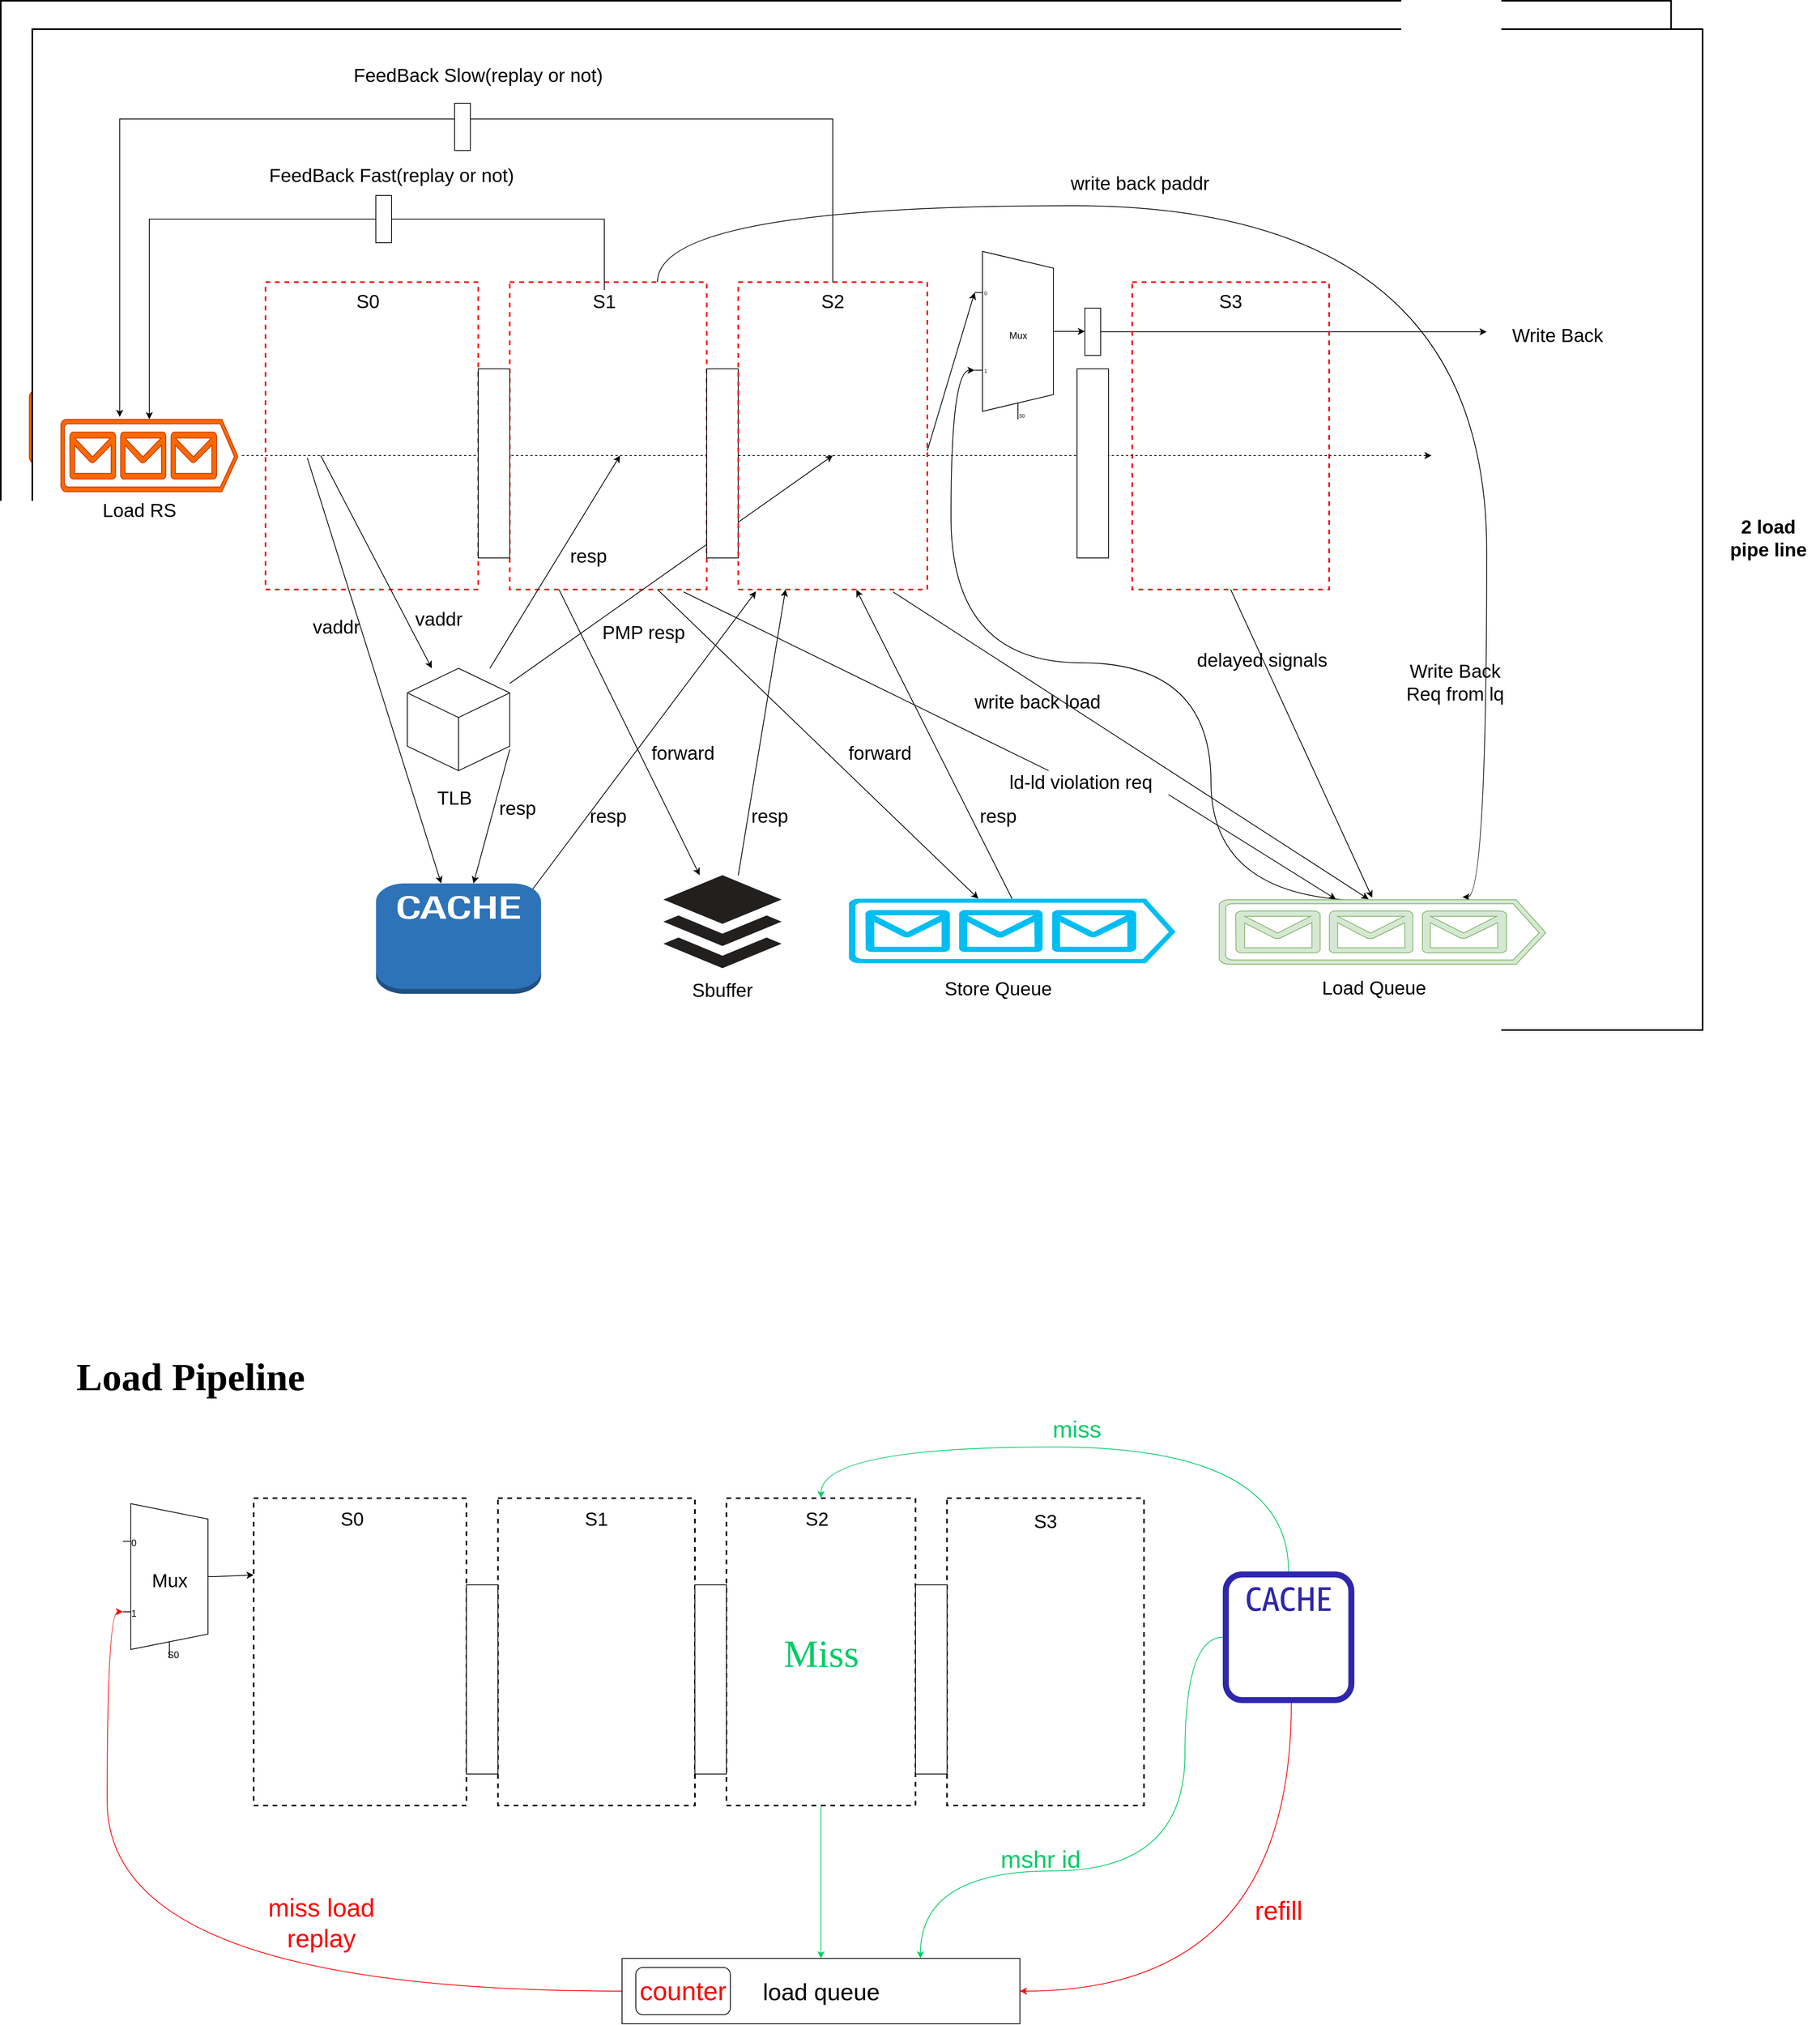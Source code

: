 <mxfile version="20.6.0" type="github">
  <diagram id="AobjY3eb068Dwps1Uj1f" name="第 1 页">
    <mxGraphModel dx="2370" dy="1333" grid="0" gridSize="10" guides="1" tooltips="1" connect="1" arrows="1" fold="1" page="1" pageScale="1" pageWidth="2339" pageHeight="3300" math="0" shadow="0">
      <root>
        <mxCell id="0" />
        <mxCell id="1" parent="0" />
        <mxCell id="BWPuHB-r5Ix1DyG-1JrD-80" value="" style="rounded=0;whiteSpace=wrap;html=1;strokeWidth=2;" parent="1" vertex="1">
          <mxGeometry x="17" y="97" width="2120" height="1270" as="geometry" />
        </mxCell>
        <mxCell id="BWPuHB-r5Ix1DyG-1JrD-78" style="edgeStyle=orthogonalEdgeStyle;curved=1;rounded=0;orthogonalLoop=1;jettySize=auto;html=1;exitX=1;exitY=0.5;exitDx=0;exitDy=0;" parent="1" source="BWPuHB-r5Ix1DyG-1JrD-75" edge="1">
          <mxGeometry relative="1" as="geometry">
            <mxPoint x="1863" y="481" as="targetPoint" />
          </mxGeometry>
        </mxCell>
        <mxCell id="BWPuHB-r5Ix1DyG-1JrD-72" value="" style="endArrow=classic;html=1;rounded=0;fontSize=24;entryX=0;entryY=0.694;entryDx=0;entryDy=3;entryPerimeter=0;exitX=0.467;exitY=0.018;exitDx=0;exitDy=0;exitPerimeter=0;edgeStyle=orthogonalEdgeStyle;curved=1;" parent="1" source="BWPuHB-r5Ix1DyG-1JrD-22" target="BWPuHB-r5Ix1DyG-1JrD-70" edge="1">
          <mxGeometry width="50" height="50" relative="1" as="geometry">
            <mxPoint x="1548" y="818" as="sourcePoint" />
            <mxPoint x="1727.635" y="1209.04" as="targetPoint" />
            <Array as="points">
              <mxPoint x="1513" y="1203" />
              <mxPoint x="1513" y="901" />
              <mxPoint x="1183" y="901" />
              <mxPoint x="1183" y="530" />
            </Array>
          </mxGeometry>
        </mxCell>
        <mxCell id="BWPuHB-r5Ix1DyG-1JrD-68" style="edgeStyle=orthogonalEdgeStyle;rounded=0;orthogonalLoop=1;jettySize=auto;html=1;exitX=0.75;exitY=0;exitDx=0;exitDy=0;entryX=0.745;entryY=-0.039;entryDx=0;entryDy=0;entryPerimeter=0;curved=1;" parent="1" source="BWPuHB-r5Ix1DyG-1JrD-32" target="BWPuHB-r5Ix1DyG-1JrD-22" edge="1">
          <mxGeometry relative="1" as="geometry">
            <Array as="points">
              <mxPoint x="811" y="321" />
              <mxPoint x="1863" y="321" />
              <mxPoint x="1863" y="1198" />
            </Array>
          </mxGeometry>
        </mxCell>
        <mxCell id="BWPuHB-r5Ix1DyG-1JrD-32" value="" style="rounded=0;whiteSpace=wrap;html=1;fontSize=24;fillColor=none;dashed=1;strokeColor=#FF0000;strokeWidth=2;" parent="1" vertex="1">
          <mxGeometry x="623" y="418" width="250" height="390" as="geometry" />
        </mxCell>
        <mxCell id="BWPuHB-r5Ix1DyG-1JrD-2" value="" style="rounded=0;whiteSpace=wrap;html=1;fontSize=24;fillColor=none;dashed=1;strokeColor=#FF0000;strokeWidth=2;" parent="1" vertex="1">
          <mxGeometry x="1413" y="418" width="250" height="390" as="geometry" />
        </mxCell>
        <mxCell id="BWPuHB-r5Ix1DyG-1JrD-3" value="" style="rounded=0;whiteSpace=wrap;html=1;fontSize=24;fillColor=none;dashed=1;strokeColor=#FF0000;strokeWidth=2;" parent="1" vertex="1">
          <mxGeometry x="313" y="418" width="270" height="390" as="geometry" />
        </mxCell>
        <mxCell id="BWPuHB-r5Ix1DyG-1JrD-5" value="" style="endArrow=classic;html=1;rounded=0;fontSize=24;" parent="1" source="BWPuHB-r5Ix1DyG-1JrD-14" edge="1">
          <mxGeometry width="50" height="50" relative="1" as="geometry">
            <mxPoint x="653" y="918" as="sourcePoint" />
            <mxPoint x="1033" y="638" as="targetPoint" />
          </mxGeometry>
        </mxCell>
        <mxCell id="BWPuHB-r5Ix1DyG-1JrD-6" value="" style="endArrow=classic;html=1;rounded=0;fontSize=24;exitX=1;exitY=0.5;exitDx=0;exitDy=0;dashed=1;" parent="1" edge="1">
          <mxGeometry width="50" height="50" relative="1" as="geometry">
            <mxPoint x="283" y="638" as="sourcePoint" />
            <mxPoint x="1793" y="638" as="targetPoint" />
          </mxGeometry>
        </mxCell>
        <mxCell id="BWPuHB-r5Ix1DyG-1JrD-7" value="" style="rounded=0;whiteSpace=wrap;html=1;fontSize=24;" parent="1" vertex="1">
          <mxGeometry x="583" y="528" width="40" height="240" as="geometry" />
        </mxCell>
        <mxCell id="BWPuHB-r5Ix1DyG-1JrD-8" value="" style="rounded=0;whiteSpace=wrap;html=1;fontSize=24;" parent="1" vertex="1">
          <mxGeometry x="873" y="528" width="40" height="240" as="geometry" />
        </mxCell>
        <mxCell id="BWPuHB-r5Ix1DyG-1JrD-9" value="" style="rounded=0;whiteSpace=wrap;html=1;fontSize=24;" parent="1" vertex="1">
          <mxGeometry x="1343" y="528" width="40" height="240" as="geometry" />
        </mxCell>
        <mxCell id="BWPuHB-r5Ix1DyG-1JrD-10" value="S0" style="text;html=1;strokeColor=none;fillColor=none;align=center;verticalAlign=middle;whiteSpace=wrap;rounded=0;fontSize=24;" parent="1" vertex="1">
          <mxGeometry x="413" y="428" width="60" height="30" as="geometry" />
        </mxCell>
        <mxCell id="BWPuHB-r5Ix1DyG-1JrD-11" value="S1" style="text;html=1;strokeColor=none;fillColor=none;align=center;verticalAlign=middle;whiteSpace=wrap;rounded=0;fontSize=24;" parent="1" vertex="1">
          <mxGeometry x="713" y="428" width="60" height="30" as="geometry" />
        </mxCell>
        <mxCell id="BWPuHB-r5Ix1DyG-1JrD-12" value="S2" style="text;html=1;strokeColor=none;fillColor=none;align=center;verticalAlign=middle;whiteSpace=wrap;rounded=0;fontSize=24;" parent="1" vertex="1">
          <mxGeometry x="1003" y="428" width="60" height="30" as="geometry" />
        </mxCell>
        <mxCell id="BWPuHB-r5Ix1DyG-1JrD-13" value="S3" style="text;html=1;strokeColor=none;fillColor=none;align=center;verticalAlign=middle;whiteSpace=wrap;rounded=0;fontSize=24;" parent="1" vertex="1">
          <mxGeometry x="1508" y="428" width="60" height="30" as="geometry" />
        </mxCell>
        <mxCell id="BWPuHB-r5Ix1DyG-1JrD-14" value="" style="html=1;whiteSpace=wrap;shape=isoCube2;backgroundOutline=1;isoAngle=15;fontSize=24;" parent="1" vertex="1">
          <mxGeometry x="493" y="908" width="130" height="130" as="geometry" />
        </mxCell>
        <mxCell id="BWPuHB-r5Ix1DyG-1JrD-15" value="TLB" style="text;html=1;strokeColor=none;fillColor=none;align=center;verticalAlign=middle;whiteSpace=wrap;rounded=0;fontSize=24;" parent="1" vertex="1">
          <mxGeometry x="523" y="1058" width="60" height="30" as="geometry" />
        </mxCell>
        <mxCell id="BWPuHB-r5Ix1DyG-1JrD-16" value="" style="edgeStyle=elbowEdgeStyle;elbow=horizontal;endArrow=classic;html=1;rounded=0;fontSize=24;exitX=0.5;exitY=0;exitDx=0;exitDy=0;entryX=0.5;entryY=0;entryDx=0;entryDy=0;entryPerimeter=0;" parent="1" source="BWPuHB-r5Ix1DyG-1JrD-11" target="BWPuHB-r5Ix1DyG-1JrD-24" edge="1">
          <mxGeometry width="50" height="50" relative="1" as="geometry">
            <mxPoint x="753" y="408" as="sourcePoint" />
            <mxPoint x="203" y="598" as="targetPoint" />
            <Array as="points">
              <mxPoint x="573" y="338" />
              <mxPoint x="213" y="438" />
            </Array>
          </mxGeometry>
        </mxCell>
        <mxCell id="BWPuHB-r5Ix1DyG-1JrD-17" value="" style="endArrow=classic;html=1;rounded=0;fontSize=24;" parent="1" target="BWPuHB-r5Ix1DyG-1JrD-14" edge="1">
          <mxGeometry width="50" height="50" relative="1" as="geometry">
            <mxPoint x="383" y="638" as="sourcePoint" />
            <mxPoint x="573" y="838" as="targetPoint" />
          </mxGeometry>
        </mxCell>
        <mxCell id="BWPuHB-r5Ix1DyG-1JrD-18" value="" style="endArrow=classic;html=1;rounded=0;fontSize=24;" parent="1" source="BWPuHB-r5Ix1DyG-1JrD-14" edge="1">
          <mxGeometry width="50" height="50" relative="1" as="geometry">
            <mxPoint x="633" y="918" as="sourcePoint" />
            <mxPoint x="763" y="638" as="targetPoint" />
          </mxGeometry>
        </mxCell>
        <mxCell id="BWPuHB-r5Ix1DyG-1JrD-19" value="Write Back" style="text;html=1;strokeColor=none;fillColor=none;align=center;verticalAlign=middle;whiteSpace=wrap;rounded=0;fontSize=24;" parent="1" vertex="1">
          <mxGeometry x="1873" y="410.5" width="160" height="150" as="geometry" />
        </mxCell>
        <mxCell id="BWPuHB-r5Ix1DyG-1JrD-20" value="FeedBack Fast(replay or not)" style="text;html=1;strokeColor=none;fillColor=none;align=center;verticalAlign=middle;whiteSpace=wrap;rounded=0;fontSize=24;" parent="1" vertex="1">
          <mxGeometry x="313" y="258" width="320" height="50" as="geometry" />
        </mxCell>
        <mxCell id="BWPuHB-r5Ix1DyG-1JrD-21" value="vaddr" style="text;html=1;strokeColor=none;fillColor=none;align=center;verticalAlign=middle;whiteSpace=wrap;rounded=0;fontSize=24;" parent="1" vertex="1">
          <mxGeometry x="373" y="841" width="60" height="30" as="geometry" />
        </mxCell>
        <mxCell id="BWPuHB-r5Ix1DyG-1JrD-24" value="" style="verticalLabelPosition=bottom;html=1;verticalAlign=top;align=center;strokeColor=#C73500;fillColor=#fa6800;shape=mxgraph.azure.queue_generic;pointerEvents=1;fontSize=24;fontColor=#000000;" parent="1" vertex="1">
          <mxGeometry x="53" y="592" width="225" height="92" as="geometry" />
        </mxCell>
        <mxCell id="BWPuHB-r5Ix1DyG-1JrD-25" value="Load RS" style="text;html=1;strokeColor=none;fillColor=none;align=center;verticalAlign=middle;whiteSpace=wrap;rounded=0;fontSize=24;" parent="1" vertex="1">
          <mxGeometry x="93" y="698" width="120" height="20" as="geometry" />
        </mxCell>
        <mxCell id="BWPuHB-r5Ix1DyG-1JrD-26" value="resp" style="text;html=1;strokeColor=none;fillColor=none;align=center;verticalAlign=middle;whiteSpace=wrap;rounded=0;fontSize=24;" parent="1" vertex="1">
          <mxGeometry x="693" y="751" width="60" height="30" as="geometry" />
        </mxCell>
        <mxCell id="BWPuHB-r5Ix1DyG-1JrD-27" value="PMP resp" style="text;html=1;strokeColor=none;fillColor=none;align=center;verticalAlign=middle;whiteSpace=wrap;rounded=0;fontSize=24;" parent="1" vertex="1">
          <mxGeometry x="723" y="848" width="140" height="30" as="geometry" />
        </mxCell>
        <mxCell id="BWPuHB-r5Ix1DyG-1JrD-28" value="" style="rounded=0;whiteSpace=wrap;html=1;fontSize=24;" parent="1" vertex="1">
          <mxGeometry x="453" y="308" width="20" height="60" as="geometry" />
        </mxCell>
        <mxCell id="BWPuHB-r5Ix1DyG-1JrD-33" value="" style="rounded=0;whiteSpace=wrap;html=1;fontSize=24;fillColor=none;dashed=1;strokeColor=#FF0000;strokeWidth=2;" parent="1" vertex="1">
          <mxGeometry x="913" y="418" width="240" height="390" as="geometry" />
        </mxCell>
        <mxCell id="BWPuHB-r5Ix1DyG-1JrD-35" value="" style="outlineConnect=0;dashed=0;verticalLabelPosition=bottom;verticalAlign=top;align=center;html=1;shape=mxgraph.aws3.cache_node;fillColor=#2E73B8;gradientColor=none;" parent="1" vertex="1">
          <mxGeometry x="453.25" y="1181" width="209.5" height="140" as="geometry" />
        </mxCell>
        <mxCell id="BWPuHB-r5Ix1DyG-1JrD-36" value="" style="endArrow=classic;html=1;rounded=0;fontSize=24;" parent="1" target="BWPuHB-r5Ix1DyG-1JrD-35" edge="1">
          <mxGeometry width="50" height="50" relative="1" as="geometry">
            <mxPoint x="366" y="641" as="sourcePoint" />
            <mxPoint x="446" y="1261" as="targetPoint" />
          </mxGeometry>
        </mxCell>
        <mxCell id="BWPuHB-r5Ix1DyG-1JrD-41" value="" style="group" parent="1" vertex="1" connectable="0">
          <mxGeometry x="803" y="1170.5" width="180" height="161" as="geometry" />
        </mxCell>
        <mxCell id="BWPuHB-r5Ix1DyG-1JrD-39" value="" style="dashed=0;outlineConnect=0;html=1;align=center;labelPosition=center;verticalLabelPosition=bottom;verticalAlign=top;shape=mxgraph.weblogos.buffer;fillColor=#221F1F;strokeColor=none" parent="BWPuHB-r5Ix1DyG-1JrD-41" vertex="1">
          <mxGeometry x="15" width="150" height="118" as="geometry" />
        </mxCell>
        <mxCell id="BWPuHB-r5Ix1DyG-1JrD-40" value="Sbuffer" style="text;html=1;strokeColor=none;fillColor=none;align=center;verticalAlign=middle;whiteSpace=wrap;rounded=0;fontSize=24;" parent="BWPuHB-r5Ix1DyG-1JrD-41" vertex="1">
          <mxGeometry y="131" width="180" height="30" as="geometry" />
        </mxCell>
        <mxCell id="BWPuHB-r5Ix1DyG-1JrD-42" value="" style="group" parent="1" vertex="1" connectable="0">
          <mxGeometry x="1523" y="1201.5" width="415" height="127.5" as="geometry" />
        </mxCell>
        <mxCell id="BWPuHB-r5Ix1DyG-1JrD-22" value="" style="verticalLabelPosition=bottom;html=1;verticalAlign=top;align=center;strokeColor=#82b366;fillColor=#d5e8d4;shape=mxgraph.azure.queue_generic;pointerEvents=1;fontSize=24;" parent="BWPuHB-r5Ix1DyG-1JrD-42" vertex="1">
          <mxGeometry width="415" height="82" as="geometry" />
        </mxCell>
        <mxCell id="BWPuHB-r5Ix1DyG-1JrD-23" value="Load Queue" style="text;html=1;strokeColor=none;fillColor=none;align=center;verticalAlign=middle;whiteSpace=wrap;rounded=0;fontSize=24;" parent="BWPuHB-r5Ix1DyG-1JrD-42" vertex="1">
          <mxGeometry x="107" y="97.5" width="180" height="30" as="geometry" />
        </mxCell>
        <mxCell id="BWPuHB-r5Ix1DyG-1JrD-43" value="" style="group" parent="1" vertex="1" connectable="0">
          <mxGeometry x="1053" y="1200.25" width="415" height="130" as="geometry" />
        </mxCell>
        <mxCell id="BWPuHB-r5Ix1DyG-1JrD-37" value="" style="verticalLabelPosition=bottom;html=1;verticalAlign=top;align=center;strokeColor=none;fillColor=#00BEF2;shape=mxgraph.azure.queue_generic;pointerEvents=1;fontSize=24;" parent="BWPuHB-r5Ix1DyG-1JrD-43" vertex="1">
          <mxGeometry width="415" height="82" as="geometry" />
        </mxCell>
        <mxCell id="BWPuHB-r5Ix1DyG-1JrD-38" value="Store Queue" style="text;html=1;strokeColor=none;fillColor=none;align=center;verticalAlign=middle;whiteSpace=wrap;rounded=0;fontSize=24;" parent="BWPuHB-r5Ix1DyG-1JrD-43" vertex="1">
          <mxGeometry x="100" y="100" width="180" height="30" as="geometry" />
        </mxCell>
        <mxCell id="BWPuHB-r5Ix1DyG-1JrD-44" value="" style="edgeStyle=elbowEdgeStyle;elbow=horizontal;endArrow=classic;html=1;rounded=0;fontSize=24;exitX=0.5;exitY=0;exitDx=0;exitDy=0;entryX=0.333;entryY=-0.033;entryDx=0;entryDy=0;entryPerimeter=0;" parent="1" source="BWPuHB-r5Ix1DyG-1JrD-33" target="BWPuHB-r5Ix1DyG-1JrD-24" edge="1">
          <mxGeometry width="50" height="50" relative="1" as="geometry">
            <mxPoint x="753" y="438" as="sourcePoint" />
            <mxPoint x="175.5" y="602" as="targetPoint" />
            <Array as="points">
              <mxPoint x="583" y="211" />
              <mxPoint x="676" y="241" />
              <mxPoint x="586" y="261" />
              <mxPoint x="223" y="448" />
            </Array>
          </mxGeometry>
        </mxCell>
        <mxCell id="BWPuHB-r5Ix1DyG-1JrD-45" value="FeedBack Slow(replay or not)" style="text;html=1;strokeColor=none;fillColor=none;align=center;verticalAlign=middle;whiteSpace=wrap;rounded=0;fontSize=24;" parent="1" vertex="1">
          <mxGeometry x="423" y="131" width="320" height="50" as="geometry" />
        </mxCell>
        <mxCell id="BWPuHB-r5Ix1DyG-1JrD-46" value="" style="endArrow=classic;html=1;rounded=0;fontSize=24;exitX=0.25;exitY=1;exitDx=0;exitDy=0;" parent="1" source="BWPuHB-r5Ix1DyG-1JrD-32" target="BWPuHB-r5Ix1DyG-1JrD-39" edge="1">
          <mxGeometry width="50" height="50" relative="1" as="geometry">
            <mxPoint x="607.776" y="918" as="sourcePoint" />
            <mxPoint x="773" y="648" as="targetPoint" />
          </mxGeometry>
        </mxCell>
        <mxCell id="BWPuHB-r5Ix1DyG-1JrD-47" value="" style="endArrow=classic;html=1;rounded=0;fontSize=24;entryX=0.397;entryY=0.001;entryDx=0;entryDy=0;entryPerimeter=0;exitX=0.75;exitY=1;exitDx=0;exitDy=0;" parent="1" source="BWPuHB-r5Ix1DyG-1JrD-32" target="BWPuHB-r5Ix1DyG-1JrD-37" edge="1">
          <mxGeometry width="50" height="50" relative="1" as="geometry">
            <mxPoint x="743" y="651.08" as="sourcePoint" />
            <mxPoint x="886.957" y="1180.5" as="targetPoint" />
          </mxGeometry>
        </mxCell>
        <mxCell id="BWPuHB-r5Ix1DyG-1JrD-48" value="forward" style="text;html=1;strokeColor=none;fillColor=none;align=center;verticalAlign=middle;whiteSpace=wrap;rounded=0;fontSize=24;" parent="1" vertex="1">
          <mxGeometry x="773" y="1001" width="140" height="30" as="geometry" />
        </mxCell>
        <mxCell id="BWPuHB-r5Ix1DyG-1JrD-49" value="forward" style="text;html=1;strokeColor=none;fillColor=none;align=center;verticalAlign=middle;whiteSpace=wrap;rounded=0;fontSize=24;" parent="1" vertex="1">
          <mxGeometry x="1023" y="1001" width="140" height="30" as="geometry" />
        </mxCell>
        <mxCell id="BWPuHB-r5Ix1DyG-1JrD-50" value="" style="endArrow=classic;html=1;rounded=0;fontSize=24;entryX=0.358;entryY=-0.006;entryDx=0;entryDy=0;entryPerimeter=0;exitX=0.883;exitY=1.008;exitDx=0;exitDy=0;exitPerimeter=0;startArrow=none;" parent="1" source="BWPuHB-r5Ix1DyG-1JrD-51" target="BWPuHB-r5Ix1DyG-1JrD-22" edge="1">
          <mxGeometry width="50" height="50" relative="1" as="geometry">
            <mxPoint x="820.5" y="818" as="sourcePoint" />
            <mxPoint x="1227.755" y="1210.332" as="targetPoint" />
          </mxGeometry>
        </mxCell>
        <mxCell id="BWPuHB-r5Ix1DyG-1JrD-52" value="" style="endArrow=classic;html=1;rounded=0;fontSize=24;" parent="1" target="BWPuHB-r5Ix1DyG-1JrD-35" edge="1">
          <mxGeometry width="50" height="50" relative="1" as="geometry">
            <mxPoint x="623" y="1011" as="sourcePoint" />
            <mxPoint x="773" y="648" as="targetPoint" />
          </mxGeometry>
        </mxCell>
        <mxCell id="BWPuHB-r5Ix1DyG-1JrD-53" value="resp" style="text;html=1;strokeColor=none;fillColor=none;align=center;verticalAlign=middle;whiteSpace=wrap;rounded=0;fontSize=24;" parent="1" vertex="1">
          <mxGeometry x="602.75" y="1071" width="60" height="30" as="geometry" />
        </mxCell>
        <mxCell id="BWPuHB-r5Ix1DyG-1JrD-54" value="vaddr" style="text;html=1;strokeColor=none;fillColor=none;align=center;verticalAlign=middle;whiteSpace=wrap;rounded=0;fontSize=24;" parent="1" vertex="1">
          <mxGeometry x="503" y="831" width="60" height="30" as="geometry" />
        </mxCell>
        <mxCell id="BWPuHB-r5Ix1DyG-1JrD-56" value="" style="endArrow=classic;html=1;rounded=0;fontSize=24;exitX=0.95;exitY=0.05;exitDx=0;exitDy=0;exitPerimeter=0;entryX=0.094;entryY=1.006;entryDx=0;entryDy=0;entryPerimeter=0;" parent="1" source="BWPuHB-r5Ix1DyG-1JrD-35" target="BWPuHB-r5Ix1DyG-1JrD-33" edge="1">
          <mxGeometry width="50" height="50" relative="1" as="geometry">
            <mxPoint x="633" y="1021" as="sourcePoint" />
            <mxPoint x="586.958" y="1191" as="targetPoint" />
          </mxGeometry>
        </mxCell>
        <mxCell id="BWPuHB-r5Ix1DyG-1JrD-57" value="resp" style="text;html=1;strokeColor=none;fillColor=none;align=center;verticalAlign=middle;whiteSpace=wrap;rounded=0;fontSize=24;" parent="1" vertex="1">
          <mxGeometry x="718" y="1081" width="60" height="30" as="geometry" />
        </mxCell>
        <mxCell id="BWPuHB-r5Ix1DyG-1JrD-58" value="" style="endArrow=classic;html=1;rounded=0;fontSize=24;entryX=0.25;entryY=1;entryDx=0;entryDy=0;" parent="1" target="BWPuHB-r5Ix1DyG-1JrD-33" edge="1">
          <mxGeometry width="50" height="50" relative="1" as="geometry">
            <mxPoint x="913" y="1171" as="sourcePoint" />
            <mxPoint x="873.955" y="1180.5" as="targetPoint" />
          </mxGeometry>
        </mxCell>
        <mxCell id="BWPuHB-r5Ix1DyG-1JrD-59" value="" style="endArrow=classic;html=1;rounded=0;fontSize=24;entryX=0.625;entryY=1.001;entryDx=0;entryDy=0;entryPerimeter=0;exitX=0.5;exitY=0;exitDx=0;exitDy=0;exitPerimeter=0;" parent="1" source="BWPuHB-r5Ix1DyG-1JrD-37" target="BWPuHB-r5Ix1DyG-1JrD-33" edge="1">
          <mxGeometry width="50" height="50" relative="1" as="geometry">
            <mxPoint x="923" y="1181" as="sourcePoint" />
            <mxPoint x="983" y="818" as="targetPoint" />
          </mxGeometry>
        </mxCell>
        <mxCell id="BWPuHB-r5Ix1DyG-1JrD-60" value="resp" style="text;html=1;strokeColor=none;fillColor=none;align=center;verticalAlign=middle;whiteSpace=wrap;rounded=0;fontSize=24;" parent="1" vertex="1">
          <mxGeometry x="923" y="1081" width="60" height="30" as="geometry" />
        </mxCell>
        <mxCell id="BWPuHB-r5Ix1DyG-1JrD-61" value="resp" style="text;html=1;strokeColor=none;fillColor=none;align=center;verticalAlign=middle;whiteSpace=wrap;rounded=0;fontSize=24;" parent="1" vertex="1">
          <mxGeometry x="1213" y="1081" width="60" height="30" as="geometry" />
        </mxCell>
        <mxCell id="BWPuHB-r5Ix1DyG-1JrD-62" value="" style="endArrow=classic;html=1;rounded=0;fontSize=24;entryX=0.458;entryY=-0.006;entryDx=0;entryDy=0;entryPerimeter=0;exitX=0.819;exitY=1.008;exitDx=0;exitDy=0;exitPerimeter=0;" parent="1" source="BWPuHB-r5Ix1DyG-1JrD-33" target="BWPuHB-r5Ix1DyG-1JrD-22" edge="1">
          <mxGeometry width="50" height="50" relative="1" as="geometry">
            <mxPoint x="1270.5" y="1210.25" as="sourcePoint" />
            <mxPoint x="1073" y="818.39" as="targetPoint" />
          </mxGeometry>
        </mxCell>
        <mxCell id="BWPuHB-r5Ix1DyG-1JrD-51" value="ld-ld violation req" style="text;html=1;strokeColor=none;fillColor=none;align=center;verticalAlign=middle;whiteSpace=wrap;rounded=0;fontSize=24;" parent="1" vertex="1">
          <mxGeometry x="1203" y="1038" width="290" height="30" as="geometry" />
        </mxCell>
        <mxCell id="BWPuHB-r5Ix1DyG-1JrD-63" value="" style="endArrow=none;html=1;rounded=0;fontSize=24;entryX=0.358;entryY=-0.006;entryDx=0;entryDy=0;entryPerimeter=0;exitX=0.883;exitY=1.008;exitDx=0;exitDy=0;exitPerimeter=0;" parent="1" source="BWPuHB-r5Ix1DyG-1JrD-32" target="BWPuHB-r5Ix1DyG-1JrD-51" edge="1">
          <mxGeometry width="50" height="50" relative="1" as="geometry">
            <mxPoint x="843.75" y="811.12" as="sourcePoint" />
            <mxPoint x="1671.57" y="1201.008" as="targetPoint" />
          </mxGeometry>
        </mxCell>
        <mxCell id="BWPuHB-r5Ix1DyG-1JrD-64" value="write back load" style="text;html=1;strokeColor=none;fillColor=none;align=center;verticalAlign=middle;whiteSpace=wrap;rounded=0;fontSize=24;" parent="1" vertex="1">
          <mxGeometry x="1133" y="931" width="320" height="40" as="geometry" />
        </mxCell>
        <mxCell id="BWPuHB-r5Ix1DyG-1JrD-65" value="" style="endArrow=classic;html=1;rounded=0;fontSize=24;entryX=0.469;entryY=-0.03;entryDx=0;entryDy=0;entryPerimeter=0;exitX=0.5;exitY=1;exitDx=0;exitDy=0;" parent="1" source="BWPuHB-r5Ix1DyG-1JrD-2" target="BWPuHB-r5Ix1DyG-1JrD-22" edge="1">
          <mxGeometry width="50" height="50" relative="1" as="geometry">
            <mxPoint x="1119.56" y="821.12" as="sourcePoint" />
            <mxPoint x="1723.07" y="1211.008" as="targetPoint" />
          </mxGeometry>
        </mxCell>
        <mxCell id="BWPuHB-r5Ix1DyG-1JrD-66" value="" style="rounded=0;whiteSpace=wrap;html=1;fontSize=24;" parent="1" vertex="1">
          <mxGeometry x="553" y="191" width="20" height="60" as="geometry" />
        </mxCell>
        <mxCell id="BWPuHB-r5Ix1DyG-1JrD-69" value="write back paddr" style="text;html=1;strokeColor=none;fillColor=none;align=center;verticalAlign=middle;whiteSpace=wrap;rounded=0;fontSize=24;" parent="1" vertex="1">
          <mxGeometry x="1263" y="268" width="320" height="50" as="geometry" />
        </mxCell>
        <mxCell id="BWPuHB-r5Ix1DyG-1JrD-77" style="edgeStyle=orthogonalEdgeStyle;curved=1;rounded=0;orthogonalLoop=1;jettySize=auto;html=1;exitX=1;exitY=0.5;exitDx=0;exitDy=-5;exitPerimeter=0;entryX=0;entryY=0.5;entryDx=0;entryDy=0;" parent="1" source="BWPuHB-r5Ix1DyG-1JrD-70" target="BWPuHB-r5Ix1DyG-1JrD-75" edge="1">
          <mxGeometry relative="1" as="geometry" />
        </mxCell>
        <mxCell id="BWPuHB-r5Ix1DyG-1JrD-70" value="Mux" style="shadow=0;dashed=0;align=center;html=1;strokeWidth=1;shape=mxgraph.electrical.abstract.mux2;" parent="1" vertex="1">
          <mxGeometry x="1213" y="379" width="110" height="213" as="geometry" />
        </mxCell>
        <mxCell id="BWPuHB-r5Ix1DyG-1JrD-73" value="" style="endArrow=classic;html=1;rounded=0;fontSize=24;entryX=0;entryY=0.231;entryDx=0;entryDy=3;entryPerimeter=0;exitX=1;exitY=0.548;exitDx=0;exitDy=0;exitPerimeter=0;" parent="1" source="BWPuHB-r5Ix1DyG-1JrD-33" target="BWPuHB-r5Ix1DyG-1JrD-70" edge="1">
          <mxGeometry width="50" height="50" relative="1" as="geometry">
            <mxPoint x="1177.886" y="941" as="sourcePoint" />
            <mxPoint x="1343.11" y="671" as="targetPoint" />
          </mxGeometry>
        </mxCell>
        <mxCell id="BWPuHB-r5Ix1DyG-1JrD-74" value="Write Back Req from lq" style="text;html=1;strokeColor=none;fillColor=none;align=center;verticalAlign=middle;whiteSpace=wrap;rounded=0;fontSize=24;" parent="1" vertex="1">
          <mxGeometry x="1743" y="851" width="160" height="150" as="geometry" />
        </mxCell>
        <mxCell id="BWPuHB-r5Ix1DyG-1JrD-75" value="" style="rounded=0;whiteSpace=wrap;html=1;fontSize=24;" parent="1" vertex="1">
          <mxGeometry x="1353" y="451" width="20" height="60" as="geometry" />
        </mxCell>
        <mxCell id="BWPuHB-r5Ix1DyG-1JrD-79" value="delayed signals" style="text;html=1;strokeColor=none;fillColor=none;align=center;verticalAlign=middle;whiteSpace=wrap;rounded=0;fontSize=24;" parent="1" vertex="1">
          <mxGeometry x="1453" y="848" width="250" height="100" as="geometry" />
        </mxCell>
        <mxCell id="BWPuHB-r5Ix1DyG-1JrD-151" value="" style="rounded=0;whiteSpace=wrap;html=1;strokeWidth=2;" parent="1" vertex="1">
          <mxGeometry x="57" y="133" width="2120" height="1270" as="geometry" />
        </mxCell>
        <mxCell id="BWPuHB-r5Ix1DyG-1JrD-152" style="edgeStyle=orthogonalEdgeStyle;curved=1;rounded=0;orthogonalLoop=1;jettySize=auto;html=1;exitX=1;exitY=0.5;exitDx=0;exitDy=0;" parent="1" source="BWPuHB-r5Ix1DyG-1JrD-219" edge="1">
          <mxGeometry relative="1" as="geometry">
            <mxPoint x="1903" y="517" as="targetPoint" />
          </mxGeometry>
        </mxCell>
        <mxCell id="BWPuHB-r5Ix1DyG-1JrD-153" value="" style="endArrow=classic;html=1;rounded=0;fontSize=24;entryX=0;entryY=0.694;entryDx=0;entryDy=3;entryPerimeter=0;exitX=0.467;exitY=0.018;exitDx=0;exitDy=0;exitPerimeter=0;edgeStyle=orthogonalEdgeStyle;curved=1;" parent="1" source="BWPuHB-r5Ix1DyG-1JrD-187" target="BWPuHB-r5Ix1DyG-1JrD-216" edge="1">
          <mxGeometry width="50" height="50" relative="1" as="geometry">
            <mxPoint x="1588" y="854" as="sourcePoint" />
            <mxPoint x="1767.635" y="1245.04" as="targetPoint" />
            <Array as="points">
              <mxPoint x="1553" y="1239" />
              <mxPoint x="1553" y="937" />
              <mxPoint x="1223" y="937" />
              <mxPoint x="1223" y="566" />
            </Array>
          </mxGeometry>
        </mxCell>
        <mxCell id="BWPuHB-r5Ix1DyG-1JrD-154" style="edgeStyle=orthogonalEdgeStyle;rounded=0;orthogonalLoop=1;jettySize=auto;html=1;exitX=0.75;exitY=0;exitDx=0;exitDy=0;entryX=0.745;entryY=-0.039;entryDx=0;entryDy=0;entryPerimeter=0;curved=1;" parent="1" source="BWPuHB-r5Ix1DyG-1JrD-155" target="BWPuHB-r5Ix1DyG-1JrD-187" edge="1">
          <mxGeometry relative="1" as="geometry">
            <Array as="points">
              <mxPoint x="851" y="357" />
              <mxPoint x="1903" y="357" />
              <mxPoint x="1903" y="1234" />
            </Array>
          </mxGeometry>
        </mxCell>
        <mxCell id="BWPuHB-r5Ix1DyG-1JrD-155" value="" style="rounded=0;whiteSpace=wrap;html=1;fontSize=24;fillColor=none;dashed=1;strokeColor=#FF0000;strokeWidth=2;" parent="1" vertex="1">
          <mxGeometry x="663" y="454" width="250" height="390" as="geometry" />
        </mxCell>
        <mxCell id="BWPuHB-r5Ix1DyG-1JrD-156" value="" style="rounded=0;whiteSpace=wrap;html=1;fontSize=24;fillColor=none;dashed=1;strokeColor=#FF0000;strokeWidth=2;" parent="1" vertex="1">
          <mxGeometry x="1453" y="454" width="250" height="390" as="geometry" />
        </mxCell>
        <mxCell id="BWPuHB-r5Ix1DyG-1JrD-157" value="" style="rounded=0;whiteSpace=wrap;html=1;fontSize=24;fillColor=none;dashed=1;strokeColor=#FF0000;strokeWidth=2;" parent="1" vertex="1">
          <mxGeometry x="353" y="454" width="270" height="390" as="geometry" />
        </mxCell>
        <mxCell id="BWPuHB-r5Ix1DyG-1JrD-158" value="" style="endArrow=classic;html=1;rounded=0;fontSize=24;" parent="1" source="BWPuHB-r5Ix1DyG-1JrD-167" edge="1">
          <mxGeometry width="50" height="50" relative="1" as="geometry">
            <mxPoint x="693" y="954" as="sourcePoint" />
            <mxPoint x="1073" y="674" as="targetPoint" />
          </mxGeometry>
        </mxCell>
        <mxCell id="BWPuHB-r5Ix1DyG-1JrD-159" value="" style="endArrow=classic;html=1;rounded=0;fontSize=24;exitX=1;exitY=0.5;exitDx=0;exitDy=0;dashed=1;" parent="1" edge="1">
          <mxGeometry width="50" height="50" relative="1" as="geometry">
            <mxPoint x="323" y="674" as="sourcePoint" />
            <mxPoint x="1833" y="674" as="targetPoint" />
          </mxGeometry>
        </mxCell>
        <mxCell id="BWPuHB-r5Ix1DyG-1JrD-160" value="" style="rounded=0;whiteSpace=wrap;html=1;fontSize=24;" parent="1" vertex="1">
          <mxGeometry x="623" y="564" width="40" height="240" as="geometry" />
        </mxCell>
        <mxCell id="BWPuHB-r5Ix1DyG-1JrD-161" value="" style="rounded=0;whiteSpace=wrap;html=1;fontSize=24;" parent="1" vertex="1">
          <mxGeometry x="913" y="564" width="40" height="240" as="geometry" />
        </mxCell>
        <mxCell id="BWPuHB-r5Ix1DyG-1JrD-162" value="" style="rounded=0;whiteSpace=wrap;html=1;fontSize=24;" parent="1" vertex="1">
          <mxGeometry x="1383" y="564" width="40" height="240" as="geometry" />
        </mxCell>
        <mxCell id="BWPuHB-r5Ix1DyG-1JrD-163" value="S0" style="text;html=1;strokeColor=none;fillColor=none;align=center;verticalAlign=middle;whiteSpace=wrap;rounded=0;fontSize=24;" parent="1" vertex="1">
          <mxGeometry x="453" y="464" width="60" height="30" as="geometry" />
        </mxCell>
        <mxCell id="BWPuHB-r5Ix1DyG-1JrD-164" value="S1" style="text;html=1;strokeColor=none;fillColor=none;align=center;verticalAlign=middle;whiteSpace=wrap;rounded=0;fontSize=24;" parent="1" vertex="1">
          <mxGeometry x="753" y="464" width="60" height="30" as="geometry" />
        </mxCell>
        <mxCell id="BWPuHB-r5Ix1DyG-1JrD-165" value="S2" style="text;html=1;strokeColor=none;fillColor=none;align=center;verticalAlign=middle;whiteSpace=wrap;rounded=0;fontSize=24;" parent="1" vertex="1">
          <mxGeometry x="1043" y="464" width="60" height="30" as="geometry" />
        </mxCell>
        <mxCell id="BWPuHB-r5Ix1DyG-1JrD-166" value="S3" style="text;html=1;strokeColor=none;fillColor=none;align=center;verticalAlign=middle;whiteSpace=wrap;rounded=0;fontSize=24;" parent="1" vertex="1">
          <mxGeometry x="1548" y="464" width="60" height="30" as="geometry" />
        </mxCell>
        <mxCell id="BWPuHB-r5Ix1DyG-1JrD-167" value="" style="html=1;whiteSpace=wrap;shape=isoCube2;backgroundOutline=1;isoAngle=15;fontSize=24;" parent="1" vertex="1">
          <mxGeometry x="533" y="944" width="130" height="130" as="geometry" />
        </mxCell>
        <mxCell id="BWPuHB-r5Ix1DyG-1JrD-168" value="TLB" style="text;html=1;strokeColor=none;fillColor=none;align=center;verticalAlign=middle;whiteSpace=wrap;rounded=0;fontSize=24;" parent="1" vertex="1">
          <mxGeometry x="563" y="1094" width="60" height="30" as="geometry" />
        </mxCell>
        <mxCell id="BWPuHB-r5Ix1DyG-1JrD-169" value="" style="edgeStyle=elbowEdgeStyle;elbow=horizontal;endArrow=classic;html=1;rounded=0;fontSize=24;exitX=0.5;exitY=0;exitDx=0;exitDy=0;entryX=0.5;entryY=0;entryDx=0;entryDy=0;entryPerimeter=0;" parent="1" source="BWPuHB-r5Ix1DyG-1JrD-164" target="BWPuHB-r5Ix1DyG-1JrD-175" edge="1">
          <mxGeometry width="50" height="50" relative="1" as="geometry">
            <mxPoint x="793" y="444" as="sourcePoint" />
            <mxPoint x="243" y="634" as="targetPoint" />
            <Array as="points">
              <mxPoint x="613" y="374" />
              <mxPoint x="253" y="474" />
            </Array>
          </mxGeometry>
        </mxCell>
        <mxCell id="BWPuHB-r5Ix1DyG-1JrD-170" value="" style="endArrow=classic;html=1;rounded=0;fontSize=24;" parent="1" target="BWPuHB-r5Ix1DyG-1JrD-167" edge="1">
          <mxGeometry width="50" height="50" relative="1" as="geometry">
            <mxPoint x="423" y="674" as="sourcePoint" />
            <mxPoint x="613" y="874" as="targetPoint" />
          </mxGeometry>
        </mxCell>
        <mxCell id="BWPuHB-r5Ix1DyG-1JrD-171" value="" style="endArrow=classic;html=1;rounded=0;fontSize=24;" parent="1" source="BWPuHB-r5Ix1DyG-1JrD-167" edge="1">
          <mxGeometry width="50" height="50" relative="1" as="geometry">
            <mxPoint x="673" y="954" as="sourcePoint" />
            <mxPoint x="803" y="674" as="targetPoint" />
          </mxGeometry>
        </mxCell>
        <mxCell id="BWPuHB-r5Ix1DyG-1JrD-172" value="Write Back" style="text;html=1;strokeColor=none;fillColor=none;align=center;verticalAlign=middle;whiteSpace=wrap;rounded=0;fontSize=24;" parent="1" vertex="1">
          <mxGeometry x="1913" y="446.5" width="160" height="150" as="geometry" />
        </mxCell>
        <mxCell id="BWPuHB-r5Ix1DyG-1JrD-173" value="FeedBack Fast(replay or not)" style="text;html=1;strokeColor=none;fillColor=none;align=center;verticalAlign=middle;whiteSpace=wrap;rounded=0;fontSize=24;" parent="1" vertex="1">
          <mxGeometry x="353" y="294" width="320" height="50" as="geometry" />
        </mxCell>
        <mxCell id="BWPuHB-r5Ix1DyG-1JrD-174" value="vaddr" style="text;html=1;strokeColor=none;fillColor=none;align=center;verticalAlign=middle;whiteSpace=wrap;rounded=0;fontSize=24;" parent="1" vertex="1">
          <mxGeometry x="413" y="877" width="60" height="30" as="geometry" />
        </mxCell>
        <mxCell id="BWPuHB-r5Ix1DyG-1JrD-175" value="" style="verticalLabelPosition=bottom;html=1;verticalAlign=top;align=center;strokeColor=#C73500;fillColor=#fa6800;shape=mxgraph.azure.queue_generic;pointerEvents=1;fontSize=24;fontColor=#000000;" parent="1" vertex="1">
          <mxGeometry x="93" y="628" width="225" height="92" as="geometry" />
        </mxCell>
        <mxCell id="BWPuHB-r5Ix1DyG-1JrD-176" value="Load RS" style="text;html=1;strokeColor=none;fillColor=none;align=center;verticalAlign=middle;whiteSpace=wrap;rounded=0;fontSize=24;" parent="1" vertex="1">
          <mxGeometry x="133" y="734" width="120" height="20" as="geometry" />
        </mxCell>
        <mxCell id="BWPuHB-r5Ix1DyG-1JrD-177" value="resp" style="text;html=1;strokeColor=none;fillColor=none;align=center;verticalAlign=middle;whiteSpace=wrap;rounded=0;fontSize=24;" parent="1" vertex="1">
          <mxGeometry x="733" y="787" width="60" height="30" as="geometry" />
        </mxCell>
        <mxCell id="BWPuHB-r5Ix1DyG-1JrD-178" value="PMP resp" style="text;html=1;strokeColor=none;fillColor=none;align=center;verticalAlign=middle;whiteSpace=wrap;rounded=0;fontSize=24;" parent="1" vertex="1">
          <mxGeometry x="763" y="884" width="140" height="30" as="geometry" />
        </mxCell>
        <mxCell id="BWPuHB-r5Ix1DyG-1JrD-179" value="" style="rounded=0;whiteSpace=wrap;html=1;fontSize=24;" parent="1" vertex="1">
          <mxGeometry x="493" y="344" width="20" height="60" as="geometry" />
        </mxCell>
        <mxCell id="BWPuHB-r5Ix1DyG-1JrD-180" value="" style="rounded=0;whiteSpace=wrap;html=1;fontSize=24;fillColor=none;dashed=1;strokeColor=#FF0000;strokeWidth=2;" parent="1" vertex="1">
          <mxGeometry x="953" y="454" width="240" height="390" as="geometry" />
        </mxCell>
        <mxCell id="BWPuHB-r5Ix1DyG-1JrD-181" value="" style="outlineConnect=0;dashed=0;verticalLabelPosition=bottom;verticalAlign=top;align=center;html=1;shape=mxgraph.aws3.cache_node;fillColor=#2E73B8;gradientColor=none;" parent="1" vertex="1">
          <mxGeometry x="493.25" y="1217" width="209.5" height="140" as="geometry" />
        </mxCell>
        <mxCell id="BWPuHB-r5Ix1DyG-1JrD-182" value="" style="endArrow=classic;html=1;rounded=0;fontSize=24;" parent="1" target="BWPuHB-r5Ix1DyG-1JrD-181" edge="1">
          <mxGeometry width="50" height="50" relative="1" as="geometry">
            <mxPoint x="406" y="677" as="sourcePoint" />
            <mxPoint x="486" y="1297" as="targetPoint" />
          </mxGeometry>
        </mxCell>
        <mxCell id="BWPuHB-r5Ix1DyG-1JrD-183" value="" style="group" parent="1" vertex="1" connectable="0">
          <mxGeometry x="843" y="1206.5" width="180" height="161" as="geometry" />
        </mxCell>
        <mxCell id="BWPuHB-r5Ix1DyG-1JrD-184" value="" style="dashed=0;outlineConnect=0;html=1;align=center;labelPosition=center;verticalLabelPosition=bottom;verticalAlign=top;shape=mxgraph.weblogos.buffer;fillColor=#221F1F;strokeColor=none" parent="BWPuHB-r5Ix1DyG-1JrD-183" vertex="1">
          <mxGeometry x="15" width="150" height="118" as="geometry" />
        </mxCell>
        <mxCell id="BWPuHB-r5Ix1DyG-1JrD-185" value="Sbuffer" style="text;html=1;strokeColor=none;fillColor=none;align=center;verticalAlign=middle;whiteSpace=wrap;rounded=0;fontSize=24;" parent="BWPuHB-r5Ix1DyG-1JrD-183" vertex="1">
          <mxGeometry y="131" width="180" height="30" as="geometry" />
        </mxCell>
        <mxCell id="BWPuHB-r5Ix1DyG-1JrD-186" value="" style="group" parent="1" vertex="1" connectable="0">
          <mxGeometry x="1563" y="1237.5" width="415" height="127.5" as="geometry" />
        </mxCell>
        <mxCell id="BWPuHB-r5Ix1DyG-1JrD-187" value="" style="verticalLabelPosition=bottom;html=1;verticalAlign=top;align=center;strokeColor=#82b366;fillColor=#d5e8d4;shape=mxgraph.azure.queue_generic;pointerEvents=1;fontSize=24;" parent="BWPuHB-r5Ix1DyG-1JrD-186" vertex="1">
          <mxGeometry width="415" height="82" as="geometry" />
        </mxCell>
        <mxCell id="BWPuHB-r5Ix1DyG-1JrD-188" value="Load Queue" style="text;html=1;strokeColor=none;fillColor=none;align=center;verticalAlign=middle;whiteSpace=wrap;rounded=0;fontSize=24;" parent="BWPuHB-r5Ix1DyG-1JrD-186" vertex="1">
          <mxGeometry x="107" y="97.5" width="180" height="30" as="geometry" />
        </mxCell>
        <mxCell id="BWPuHB-r5Ix1DyG-1JrD-189" value="" style="group" parent="1" vertex="1" connectable="0">
          <mxGeometry x="1093" y="1236.25" width="415" height="130" as="geometry" />
        </mxCell>
        <mxCell id="BWPuHB-r5Ix1DyG-1JrD-190" value="" style="verticalLabelPosition=bottom;html=1;verticalAlign=top;align=center;strokeColor=none;fillColor=#00BEF2;shape=mxgraph.azure.queue_generic;pointerEvents=1;fontSize=24;" parent="BWPuHB-r5Ix1DyG-1JrD-189" vertex="1">
          <mxGeometry width="415" height="82" as="geometry" />
        </mxCell>
        <mxCell id="BWPuHB-r5Ix1DyG-1JrD-191" value="Store Queue" style="text;html=1;strokeColor=none;fillColor=none;align=center;verticalAlign=middle;whiteSpace=wrap;rounded=0;fontSize=24;" parent="BWPuHB-r5Ix1DyG-1JrD-189" vertex="1">
          <mxGeometry x="100" y="100" width="180" height="30" as="geometry" />
        </mxCell>
        <mxCell id="BWPuHB-r5Ix1DyG-1JrD-192" value="" style="edgeStyle=elbowEdgeStyle;elbow=horizontal;endArrow=classic;html=1;rounded=0;fontSize=24;exitX=0.5;exitY=0;exitDx=0;exitDy=0;entryX=0.333;entryY=-0.033;entryDx=0;entryDy=0;entryPerimeter=0;" parent="1" source="BWPuHB-r5Ix1DyG-1JrD-180" target="BWPuHB-r5Ix1DyG-1JrD-175" edge="1">
          <mxGeometry width="50" height="50" relative="1" as="geometry">
            <mxPoint x="793" y="474" as="sourcePoint" />
            <mxPoint x="215.5" y="638" as="targetPoint" />
            <Array as="points">
              <mxPoint x="623" y="247" />
              <mxPoint x="716" y="277" />
              <mxPoint x="626" y="297" />
              <mxPoint x="263" y="484" />
            </Array>
          </mxGeometry>
        </mxCell>
        <mxCell id="BWPuHB-r5Ix1DyG-1JrD-193" value="FeedBack Slow(replay or not)" style="text;html=1;strokeColor=none;fillColor=none;align=center;verticalAlign=middle;whiteSpace=wrap;rounded=0;fontSize=24;" parent="1" vertex="1">
          <mxGeometry x="463" y="167" width="320" height="50" as="geometry" />
        </mxCell>
        <mxCell id="BWPuHB-r5Ix1DyG-1JrD-194" value="" style="endArrow=classic;html=1;rounded=0;fontSize=24;exitX=0.25;exitY=1;exitDx=0;exitDy=0;" parent="1" source="BWPuHB-r5Ix1DyG-1JrD-155" target="BWPuHB-r5Ix1DyG-1JrD-184" edge="1">
          <mxGeometry width="50" height="50" relative="1" as="geometry">
            <mxPoint x="647.776" y="954" as="sourcePoint" />
            <mxPoint x="813" y="684" as="targetPoint" />
          </mxGeometry>
        </mxCell>
        <mxCell id="BWPuHB-r5Ix1DyG-1JrD-195" value="" style="endArrow=classic;html=1;rounded=0;fontSize=24;entryX=0.397;entryY=0.001;entryDx=0;entryDy=0;entryPerimeter=0;exitX=0.75;exitY=1;exitDx=0;exitDy=0;" parent="1" source="BWPuHB-r5Ix1DyG-1JrD-155" target="BWPuHB-r5Ix1DyG-1JrD-190" edge="1">
          <mxGeometry width="50" height="50" relative="1" as="geometry">
            <mxPoint x="783" y="687.08" as="sourcePoint" />
            <mxPoint x="926.957" y="1216.5" as="targetPoint" />
          </mxGeometry>
        </mxCell>
        <mxCell id="BWPuHB-r5Ix1DyG-1JrD-196" value="forward" style="text;html=1;strokeColor=none;fillColor=none;align=center;verticalAlign=middle;whiteSpace=wrap;rounded=0;fontSize=24;" parent="1" vertex="1">
          <mxGeometry x="813" y="1037" width="140" height="30" as="geometry" />
        </mxCell>
        <mxCell id="BWPuHB-r5Ix1DyG-1JrD-197" value="forward" style="text;html=1;strokeColor=none;fillColor=none;align=center;verticalAlign=middle;whiteSpace=wrap;rounded=0;fontSize=24;" parent="1" vertex="1">
          <mxGeometry x="1063" y="1037" width="140" height="30" as="geometry" />
        </mxCell>
        <mxCell id="BWPuHB-r5Ix1DyG-1JrD-198" value="" style="endArrow=classic;html=1;rounded=0;fontSize=24;entryX=0.358;entryY=-0.006;entryDx=0;entryDy=0;entryPerimeter=0;exitX=0.883;exitY=1.008;exitDx=0;exitDy=0;exitPerimeter=0;startArrow=none;" parent="1" source="BWPuHB-r5Ix1DyG-1JrD-209" target="BWPuHB-r5Ix1DyG-1JrD-187" edge="1">
          <mxGeometry width="50" height="50" relative="1" as="geometry">
            <mxPoint x="860.5" y="854" as="sourcePoint" />
            <mxPoint x="1267.755" y="1246.332" as="targetPoint" />
          </mxGeometry>
        </mxCell>
        <mxCell id="BWPuHB-r5Ix1DyG-1JrD-199" value="" style="endArrow=classic;html=1;rounded=0;fontSize=24;" parent="1" target="BWPuHB-r5Ix1DyG-1JrD-181" edge="1">
          <mxGeometry width="50" height="50" relative="1" as="geometry">
            <mxPoint x="663" y="1047" as="sourcePoint" />
            <mxPoint x="813" y="684" as="targetPoint" />
          </mxGeometry>
        </mxCell>
        <mxCell id="BWPuHB-r5Ix1DyG-1JrD-200" value="resp" style="text;html=1;strokeColor=none;fillColor=none;align=center;verticalAlign=middle;whiteSpace=wrap;rounded=0;fontSize=24;" parent="1" vertex="1">
          <mxGeometry x="642.75" y="1107" width="60" height="30" as="geometry" />
        </mxCell>
        <mxCell id="BWPuHB-r5Ix1DyG-1JrD-201" value="vaddr" style="text;html=1;strokeColor=none;fillColor=none;align=center;verticalAlign=middle;whiteSpace=wrap;rounded=0;fontSize=24;" parent="1" vertex="1">
          <mxGeometry x="543" y="867" width="60" height="30" as="geometry" />
        </mxCell>
        <mxCell id="BWPuHB-r5Ix1DyG-1JrD-202" value="" style="endArrow=classic;html=1;rounded=0;fontSize=24;exitX=0.95;exitY=0.05;exitDx=0;exitDy=0;exitPerimeter=0;entryX=0.094;entryY=1.006;entryDx=0;entryDy=0;entryPerimeter=0;" parent="1" source="BWPuHB-r5Ix1DyG-1JrD-181" target="BWPuHB-r5Ix1DyG-1JrD-180" edge="1">
          <mxGeometry width="50" height="50" relative="1" as="geometry">
            <mxPoint x="673" y="1057" as="sourcePoint" />
            <mxPoint x="626.958" y="1227" as="targetPoint" />
          </mxGeometry>
        </mxCell>
        <mxCell id="BWPuHB-r5Ix1DyG-1JrD-203" value="resp" style="text;html=1;strokeColor=none;fillColor=none;align=center;verticalAlign=middle;whiteSpace=wrap;rounded=0;fontSize=24;" parent="1" vertex="1">
          <mxGeometry x="758" y="1117" width="60" height="30" as="geometry" />
        </mxCell>
        <mxCell id="BWPuHB-r5Ix1DyG-1JrD-204" value="" style="endArrow=classic;html=1;rounded=0;fontSize=24;entryX=0.25;entryY=1;entryDx=0;entryDy=0;" parent="1" target="BWPuHB-r5Ix1DyG-1JrD-180" edge="1">
          <mxGeometry width="50" height="50" relative="1" as="geometry">
            <mxPoint x="953" y="1207" as="sourcePoint" />
            <mxPoint x="913.955" y="1216.5" as="targetPoint" />
          </mxGeometry>
        </mxCell>
        <mxCell id="BWPuHB-r5Ix1DyG-1JrD-205" value="" style="endArrow=classic;html=1;rounded=0;fontSize=24;entryX=0.625;entryY=1.001;entryDx=0;entryDy=0;entryPerimeter=0;exitX=0.5;exitY=0;exitDx=0;exitDy=0;exitPerimeter=0;" parent="1" source="BWPuHB-r5Ix1DyG-1JrD-190" target="BWPuHB-r5Ix1DyG-1JrD-180" edge="1">
          <mxGeometry width="50" height="50" relative="1" as="geometry">
            <mxPoint x="963" y="1217" as="sourcePoint" />
            <mxPoint x="1023" y="854" as="targetPoint" />
          </mxGeometry>
        </mxCell>
        <mxCell id="BWPuHB-r5Ix1DyG-1JrD-206" value="resp" style="text;html=1;strokeColor=none;fillColor=none;align=center;verticalAlign=middle;whiteSpace=wrap;rounded=0;fontSize=24;" parent="1" vertex="1">
          <mxGeometry x="963" y="1117" width="60" height="30" as="geometry" />
        </mxCell>
        <mxCell id="BWPuHB-r5Ix1DyG-1JrD-207" value="resp" style="text;html=1;strokeColor=none;fillColor=none;align=center;verticalAlign=middle;whiteSpace=wrap;rounded=0;fontSize=24;" parent="1" vertex="1">
          <mxGeometry x="1253" y="1117" width="60" height="30" as="geometry" />
        </mxCell>
        <mxCell id="BWPuHB-r5Ix1DyG-1JrD-208" value="" style="endArrow=classic;html=1;rounded=0;fontSize=24;entryX=0.458;entryY=-0.006;entryDx=0;entryDy=0;entryPerimeter=0;exitX=0.819;exitY=1.008;exitDx=0;exitDy=0;exitPerimeter=0;" parent="1" source="BWPuHB-r5Ix1DyG-1JrD-180" target="BWPuHB-r5Ix1DyG-1JrD-187" edge="1">
          <mxGeometry width="50" height="50" relative="1" as="geometry">
            <mxPoint x="1310.5" y="1246.25" as="sourcePoint" />
            <mxPoint x="1113" y="854.39" as="targetPoint" />
          </mxGeometry>
        </mxCell>
        <mxCell id="BWPuHB-r5Ix1DyG-1JrD-209" value="ld-ld violation req" style="text;html=1;strokeColor=none;fillColor=none;align=center;verticalAlign=middle;whiteSpace=wrap;rounded=0;fontSize=24;" parent="1" vertex="1">
          <mxGeometry x="1243" y="1074" width="290" height="30" as="geometry" />
        </mxCell>
        <mxCell id="BWPuHB-r5Ix1DyG-1JrD-210" value="" style="endArrow=none;html=1;rounded=0;fontSize=24;entryX=0.358;entryY=-0.006;entryDx=0;entryDy=0;entryPerimeter=0;exitX=0.883;exitY=1.008;exitDx=0;exitDy=0;exitPerimeter=0;" parent="1" source="BWPuHB-r5Ix1DyG-1JrD-155" target="BWPuHB-r5Ix1DyG-1JrD-209" edge="1">
          <mxGeometry width="50" height="50" relative="1" as="geometry">
            <mxPoint x="883.75" y="847.12" as="sourcePoint" />
            <mxPoint x="1711.57" y="1237.008" as="targetPoint" />
          </mxGeometry>
        </mxCell>
        <mxCell id="BWPuHB-r5Ix1DyG-1JrD-211" value="write back load" style="text;html=1;strokeColor=none;fillColor=none;align=center;verticalAlign=middle;whiteSpace=wrap;rounded=0;fontSize=24;" parent="1" vertex="1">
          <mxGeometry x="1173" y="967" width="320" height="40" as="geometry" />
        </mxCell>
        <mxCell id="BWPuHB-r5Ix1DyG-1JrD-212" value="" style="endArrow=classic;html=1;rounded=0;fontSize=24;entryX=0.469;entryY=-0.03;entryDx=0;entryDy=0;entryPerimeter=0;exitX=0.5;exitY=1;exitDx=0;exitDy=0;" parent="1" source="BWPuHB-r5Ix1DyG-1JrD-156" target="BWPuHB-r5Ix1DyG-1JrD-187" edge="1">
          <mxGeometry width="50" height="50" relative="1" as="geometry">
            <mxPoint x="1159.56" y="857.12" as="sourcePoint" />
            <mxPoint x="1763.07" y="1247.008" as="targetPoint" />
          </mxGeometry>
        </mxCell>
        <mxCell id="BWPuHB-r5Ix1DyG-1JrD-213" value="" style="rounded=0;whiteSpace=wrap;html=1;fontSize=24;" parent="1" vertex="1">
          <mxGeometry x="593" y="227" width="20" height="60" as="geometry" />
        </mxCell>
        <mxCell id="BWPuHB-r5Ix1DyG-1JrD-214" value="write back paddr" style="text;html=1;strokeColor=none;fillColor=none;align=center;verticalAlign=middle;whiteSpace=wrap;rounded=0;fontSize=24;" parent="1" vertex="1">
          <mxGeometry x="1303" y="304" width="320" height="50" as="geometry" />
        </mxCell>
        <mxCell id="BWPuHB-r5Ix1DyG-1JrD-215" style="edgeStyle=orthogonalEdgeStyle;curved=1;rounded=0;orthogonalLoop=1;jettySize=auto;html=1;exitX=1;exitY=0.5;exitDx=0;exitDy=-5;exitPerimeter=0;entryX=0;entryY=0.5;entryDx=0;entryDy=0;" parent="1" source="BWPuHB-r5Ix1DyG-1JrD-216" target="BWPuHB-r5Ix1DyG-1JrD-219" edge="1">
          <mxGeometry relative="1" as="geometry" />
        </mxCell>
        <mxCell id="BWPuHB-r5Ix1DyG-1JrD-216" value="Mux" style="shadow=0;dashed=0;align=center;html=1;strokeWidth=1;shape=mxgraph.electrical.abstract.mux2;" parent="1" vertex="1">
          <mxGeometry x="1253" y="415" width="110" height="213" as="geometry" />
        </mxCell>
        <mxCell id="BWPuHB-r5Ix1DyG-1JrD-217" value="" style="endArrow=classic;html=1;rounded=0;fontSize=24;entryX=0;entryY=0.231;entryDx=0;entryDy=3;entryPerimeter=0;exitX=1;exitY=0.548;exitDx=0;exitDy=0;exitPerimeter=0;" parent="1" source="BWPuHB-r5Ix1DyG-1JrD-180" target="BWPuHB-r5Ix1DyG-1JrD-216" edge="1">
          <mxGeometry width="50" height="50" relative="1" as="geometry">
            <mxPoint x="1217.886" y="977" as="sourcePoint" />
            <mxPoint x="1383.11" y="707" as="targetPoint" />
          </mxGeometry>
        </mxCell>
        <mxCell id="BWPuHB-r5Ix1DyG-1JrD-218" value="Write Back Req from lq" style="text;html=1;strokeColor=none;fillColor=none;align=center;verticalAlign=middle;whiteSpace=wrap;rounded=0;fontSize=24;" parent="1" vertex="1">
          <mxGeometry x="1783" y="887" width="160" height="150" as="geometry" />
        </mxCell>
        <mxCell id="BWPuHB-r5Ix1DyG-1JrD-219" value="" style="rounded=0;whiteSpace=wrap;html=1;fontSize=24;" parent="1" vertex="1">
          <mxGeometry x="1393" y="487" width="20" height="60" as="geometry" />
        </mxCell>
        <mxCell id="BWPuHB-r5Ix1DyG-1JrD-220" value="delayed signals" style="text;html=1;strokeColor=none;fillColor=none;align=center;verticalAlign=middle;whiteSpace=wrap;rounded=0;fontSize=24;" parent="1" vertex="1">
          <mxGeometry x="1493" y="884" width="250" height="100" as="geometry" />
        </mxCell>
        <mxCell id="BWPuHB-r5Ix1DyG-1JrD-221" value="2 load&lt;br&gt;pipe line" style="text;strokeColor=none;fillColor=none;html=1;fontSize=24;fontStyle=1;verticalAlign=middle;align=center;" parent="1" vertex="1">
          <mxGeometry x="2195" y="575" width="130" height="407" as="geometry" />
        </mxCell>
        <mxCell id="lziNX2DRGuxokxthfSGU-1" value="" style="rounded=0;whiteSpace=wrap;html=1;fontSize=24;fillColor=none;dashed=1;strokeColor=#000000;strokeWidth=2;" vertex="1" parent="1">
          <mxGeometry x="648" y="1997" width="250" height="390" as="geometry" />
        </mxCell>
        <mxCell id="lziNX2DRGuxokxthfSGU-2" value="" style="rounded=0;whiteSpace=wrap;html=1;fontSize=24;fillColor=none;dashed=1;strokeColor=#000000;strokeWidth=2;" vertex="1" parent="1">
          <mxGeometry x="1218" y="1997" width="250" height="390" as="geometry" />
        </mxCell>
        <mxCell id="lziNX2DRGuxokxthfSGU-3" value="" style="rounded=0;whiteSpace=wrap;html=1;fontSize=24;fillColor=none;dashed=1;strokeColor=#000000;strokeWidth=2;" vertex="1" parent="1">
          <mxGeometry x="338" y="1997" width="270" height="390" as="geometry" />
        </mxCell>
        <mxCell id="lziNX2DRGuxokxthfSGU-4" value="" style="rounded=0;whiteSpace=wrap;html=1;fontSize=24;" vertex="1" parent="1">
          <mxGeometry x="608" y="2107" width="40" height="240" as="geometry" />
        </mxCell>
        <mxCell id="lziNX2DRGuxokxthfSGU-13" style="edgeStyle=orthogonalEdgeStyle;rounded=0;orthogonalLoop=1;jettySize=auto;html=1;exitX=0.5;exitY=1;exitDx=0;exitDy=0;strokeColor=#00CC66;" edge="1" parent="1" source="lziNX2DRGuxokxthfSGU-5" target="lziNX2DRGuxokxthfSGU-14">
          <mxGeometry relative="1" as="geometry">
            <mxPoint x="1058.0" y="2614" as="targetPoint" />
          </mxGeometry>
        </mxCell>
        <mxCell id="lziNX2DRGuxokxthfSGU-5" value="" style="rounded=0;whiteSpace=wrap;html=1;fontSize=24;fillColor=none;dashed=1;strokeColor=#000000;strokeWidth=2;" vertex="1" parent="1">
          <mxGeometry x="938" y="1997" width="240" height="390" as="geometry" />
        </mxCell>
        <mxCell id="lziNX2DRGuxokxthfSGU-6" value="" style="rounded=0;whiteSpace=wrap;html=1;fontSize=24;" vertex="1" parent="1">
          <mxGeometry x="898" y="2107" width="40" height="240" as="geometry" />
        </mxCell>
        <mxCell id="lziNX2DRGuxokxthfSGU-7" value="" style="rounded=0;whiteSpace=wrap;html=1;fontSize=24;" vertex="1" parent="1">
          <mxGeometry x="1178" y="2107" width="40" height="240" as="geometry" />
        </mxCell>
        <mxCell id="lziNX2DRGuxokxthfSGU-8" value="S0" style="text;html=1;strokeColor=none;fillColor=none;align=center;verticalAlign=middle;whiteSpace=wrap;rounded=0;fontSize=24;" vertex="1" parent="1">
          <mxGeometry x="433" y="2009" width="60" height="30" as="geometry" />
        </mxCell>
        <mxCell id="lziNX2DRGuxokxthfSGU-9" value="S1" style="text;html=1;strokeColor=none;fillColor=none;align=center;verticalAlign=middle;whiteSpace=wrap;rounded=0;fontSize=24;" vertex="1" parent="1">
          <mxGeometry x="743" y="2009" width="60" height="30" as="geometry" />
        </mxCell>
        <mxCell id="lziNX2DRGuxokxthfSGU-10" value="S2" style="text;html=1;strokeColor=none;fillColor=none;align=center;verticalAlign=middle;whiteSpace=wrap;rounded=0;fontSize=24;" vertex="1" parent="1">
          <mxGeometry x="1023" y="2009" width="60" height="30" as="geometry" />
        </mxCell>
        <mxCell id="lziNX2DRGuxokxthfSGU-11" value="S3" style="text;html=1;strokeColor=none;fillColor=none;align=center;verticalAlign=middle;whiteSpace=wrap;rounded=0;fontSize=24;" vertex="1" parent="1">
          <mxGeometry x="1313" y="2012" width="60" height="30" as="geometry" />
        </mxCell>
        <mxCell id="lziNX2DRGuxokxthfSGU-21" style="edgeStyle=orthogonalEdgeStyle;curved=1;rounded=0;orthogonalLoop=1;jettySize=auto;html=1;exitX=0;exitY=0.5;exitDx=0;exitDy=0;entryX=0;entryY=0.688;entryDx=0;entryDy=3;entryPerimeter=0;fontSize=24;fontColor=#000000;labelBackgroundColor=#FF0000;strokeColor=#FF0000;" edge="1" parent="1" source="lziNX2DRGuxokxthfSGU-14" target="lziNX2DRGuxokxthfSGU-20">
          <mxGeometry relative="1" as="geometry" />
        </mxCell>
        <mxCell id="lziNX2DRGuxokxthfSGU-14" value="&lt;font style=&quot;font-size: 30px;&quot;&gt;load queue&lt;/font&gt;" style="rounded=0;whiteSpace=wrap;html=1;" vertex="1" parent="1">
          <mxGeometry x="805.5" y="2581" width="505" height="83" as="geometry" />
        </mxCell>
        <mxCell id="lziNX2DRGuxokxthfSGU-16" style="edgeStyle=orthogonalEdgeStyle;rounded=0;orthogonalLoop=1;jettySize=auto;html=1;entryX=0.5;entryY=0;entryDx=0;entryDy=0;curved=1;strokeColor=#00CC66;" edge="1" parent="1" source="lziNX2DRGuxokxthfSGU-15" target="lziNX2DRGuxokxthfSGU-5">
          <mxGeometry relative="1" as="geometry">
            <Array as="points">
              <mxPoint x="1652" y="1932" />
              <mxPoint x="1058" y="1932" />
            </Array>
          </mxGeometry>
        </mxCell>
        <mxCell id="lziNX2DRGuxokxthfSGU-18" style="edgeStyle=orthogonalEdgeStyle;curved=1;rounded=0;orthogonalLoop=1;jettySize=auto;html=1;entryX=0.75;entryY=0;entryDx=0;entryDy=0;fontSize=24;strokeColor=#00CC66;" edge="1" parent="1" source="lziNX2DRGuxokxthfSGU-15" target="lziNX2DRGuxokxthfSGU-14">
          <mxGeometry relative="1" as="geometry">
            <Array as="points">
              <mxPoint x="1520" y="2174" />
              <mxPoint x="1520" y="2470" />
              <mxPoint x="1184" y="2470" />
            </Array>
          </mxGeometry>
        </mxCell>
        <mxCell id="lziNX2DRGuxokxthfSGU-24" style="edgeStyle=orthogonalEdgeStyle;rounded=0;orthogonalLoop=1;jettySize=auto;html=1;entryX=1;entryY=0.5;entryDx=0;entryDy=0;fontSize=24;curved=1;strokeColor=#FF0000;" edge="1" parent="1" source="lziNX2DRGuxokxthfSGU-15" target="lziNX2DRGuxokxthfSGU-14">
          <mxGeometry relative="1" as="geometry">
            <Array as="points">
              <mxPoint x="1655" y="2623" />
            </Array>
          </mxGeometry>
        </mxCell>
        <mxCell id="lziNX2DRGuxokxthfSGU-15" value="" style="sketch=0;outlineConnect=0;fontColor=#232F3E;gradientColor=none;fillColor=#2E27AD;strokeColor=none;dashed=0;verticalLabelPosition=bottom;verticalAlign=top;align=center;html=1;fontSize=12;fontStyle=0;aspect=fixed;pointerEvents=1;shape=mxgraph.aws4.cache_node;" vertex="1" parent="1">
          <mxGeometry x="1568" y="2090" width="167" height="167" as="geometry" />
        </mxCell>
        <mxCell id="lziNX2DRGuxokxthfSGU-17" value="&lt;font style=&quot;font-size: 30px;&quot;&gt;miss&lt;/font&gt;" style="text;html=1;strokeColor=none;fillColor=none;align=center;verticalAlign=middle;whiteSpace=wrap;rounded=0;fontSize=24;fontColor=#00CC66;" vertex="1" parent="1">
          <mxGeometry x="1353" y="1894" width="60" height="30" as="geometry" />
        </mxCell>
        <mxCell id="lziNX2DRGuxokxthfSGU-19" value="&lt;font style=&quot;font-size: 31px;&quot;&gt;mshr id&lt;/font&gt;" style="text;html=1;strokeColor=none;fillColor=none;align=center;verticalAlign=middle;whiteSpace=wrap;rounded=0;fontSize=24;fontColor=#00CC66;" vertex="1" parent="1">
          <mxGeometry x="1238" y="2403" width="198" height="103" as="geometry" />
        </mxCell>
        <mxCell id="lziNX2DRGuxokxthfSGU-23" style="rounded=0;orthogonalLoop=1;jettySize=auto;html=1;exitX=1;exitY=0.5;exitDx=0;exitDy=-5;exitPerimeter=0;entryX=0;entryY=0.25;entryDx=0;entryDy=0;fontSize=24;" edge="1" parent="1" source="lziNX2DRGuxokxthfSGU-20" target="lziNX2DRGuxokxthfSGU-3">
          <mxGeometry relative="1" as="geometry" />
        </mxCell>
        <mxCell id="lziNX2DRGuxokxthfSGU-20" value="Mux" style="shadow=0;dashed=0;align=center;html=1;strokeWidth=1;shape=mxgraph.electrical.abstract.mux2;fontSize=24;" vertex="1" parent="1">
          <mxGeometry x="172" y="2004" width="118" height="195" as="geometry" />
        </mxCell>
        <mxCell id="lziNX2DRGuxokxthfSGU-22" value="&lt;font style=&quot;font-size: 32px;&quot;&gt;miss load replay&lt;/font&gt;" style="text;html=1;strokeColor=none;fillColor=none;align=center;verticalAlign=middle;whiteSpace=wrap;rounded=0;fontSize=24;fontColor=#FF0000;" vertex="1" parent="1">
          <mxGeometry x="325" y="2484" width="198" height="103" as="geometry" />
        </mxCell>
        <mxCell id="lziNX2DRGuxokxthfSGU-25" value="&lt;font style=&quot;font-size: 33px;&quot;&gt;refill&lt;/font&gt;" style="text;html=1;strokeColor=none;fillColor=none;align=center;verticalAlign=middle;whiteSpace=wrap;rounded=0;fontSize=24;fontColor=#FF0000;" vertex="1" parent="1">
          <mxGeometry x="1540" y="2468" width="198" height="103" as="geometry" />
        </mxCell>
        <mxCell id="lziNX2DRGuxokxthfSGU-28" value="&lt;font color=&quot;#00cc66&quot; style=&quot;font-size: 49px;&quot;&gt;Miss&lt;/font&gt;" style="text;html=1;strokeColor=none;fillColor=none;align=center;verticalAlign=middle;whiteSpace=wrap;rounded=0;fontSize=24;fontFamily=Georgia;" vertex="1" parent="1">
          <mxGeometry x="979.5" y="2161" width="157" height="67" as="geometry" />
        </mxCell>
        <mxCell id="lziNX2DRGuxokxthfSGU-29" value="&lt;font color=&quot;#ff0000&quot; face=&quot;Helvetica&quot;&gt;counter&lt;/font&gt;" style="rounded=1;whiteSpace=wrap;html=1;fontFamily=Georgia;fontSize=33;" vertex="1" parent="1">
          <mxGeometry x="823" y="2592.5" width="120" height="60" as="geometry" />
        </mxCell>
        <mxCell id="lziNX2DRGuxokxthfSGU-30" value="&lt;font style=&quot;font-size: 49px;&quot;&gt;&lt;b&gt;Load Pipeline&lt;/b&gt;&lt;/font&gt;" style="text;html=1;strokeColor=none;fillColor=none;align=center;verticalAlign=middle;whiteSpace=wrap;rounded=0;fontSize=24;fontFamily=Georgia;" vertex="1" parent="1">
          <mxGeometry x="76" y="1789" width="364" height="109" as="geometry" />
        </mxCell>
      </root>
    </mxGraphModel>
  </diagram>
</mxfile>
